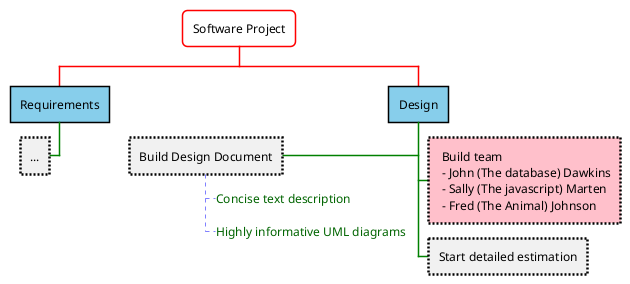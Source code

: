 @startwbs Style_Color

<style>
wbsDiagram {
    
    Linecolor black
    .pinkname {
        BackgroundColor pink
    }
    arrow {
        LineColor green
    }
    :depth(0) {
        BackgroundColor White
        RoundCorner 10
        LineColor red
    }
    arrow {
        :depth(2) {
            LineColor blue
            LineStyle 4
            LineThickness .5
        }
    }
    node {
        :depth(2) {
            LineStyle 2
            LineThickness 2.5
        }
    }
    boxless {
        FontColor darkgreen
    }
}
</style>

* Software Project
**[#SkyBlue] Requirements
***< ...
**[#SkyBlue] Design
***< Build Design Document
****_ Concise text description
****_ Highly informative UML diagrams
***: Build team
 - John (The database) Dawkins
 - Sally (The javascript) Marten
 - Fred (The Animal) Johnson; <<pinkname>>
*** Start detailed estimation
@endwbs